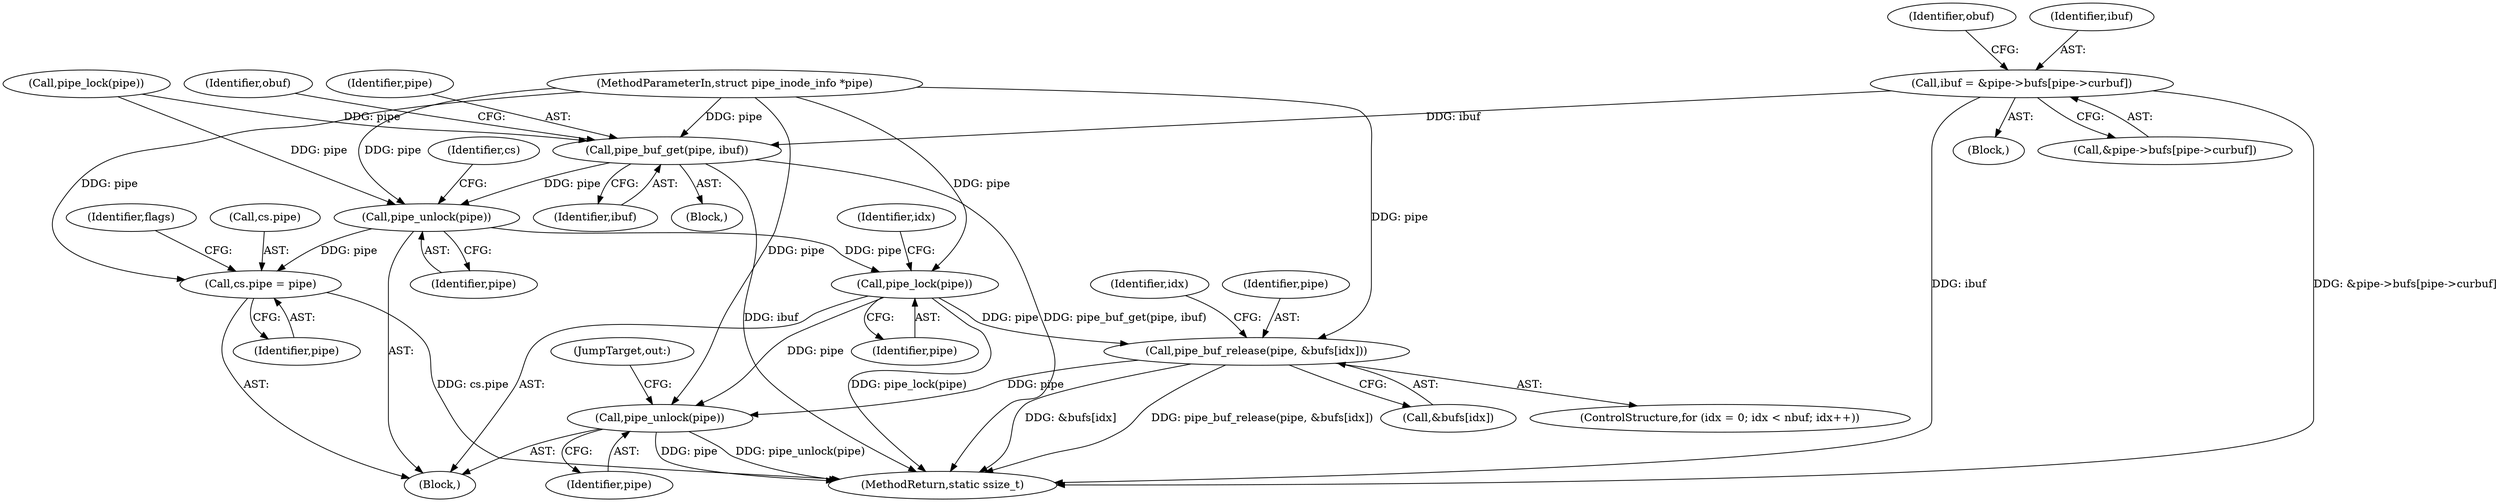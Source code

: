digraph "0_linux_6b3a707736301c2128ca85ce85fb13f60b5e350a@pointer" {
"1000215" [label="(Call,ibuf = &pipe->bufs[pipe->curbuf])"];
"1000269" [label="(Call,pipe_buf_get(pipe, ibuf))"];
"1000308" [label="(Call,pipe_unlock(pipe))"];
"1000325" [label="(Call,cs.pipe = pipe)"];
"1000346" [label="(Call,pipe_lock(pipe))"];
"1000357" [label="(Call,pipe_buf_release(pipe, &bufs[idx]))"];
"1000363" [label="(Call,pipe_unlock(pipe))"];
"1000358" [label="(Identifier,pipe)"];
"1000312" [label="(Identifier,cs)"];
"1000269" [label="(Call,pipe_buf_get(pipe, ibuf))"];
"1000364" [label="(Identifier,pipe)"];
"1000326" [label="(Call,cs.pipe)"];
"1000346" [label="(Call,pipe_lock(pipe))"];
"1000359" [label="(Call,&bufs[idx])"];
"1000124" [label="(Call,pipe_lock(pipe))"];
"1000347" [label="(Identifier,pipe)"];
"1000101" [label="(MethodParameterIn,struct pipe_inode_info *pipe)"];
"1000348" [label="(ControlStructure,for (idx = 0; idx < nbuf; idx++))"];
"1000329" [label="(Identifier,pipe)"];
"1000226" [label="(Identifier,obuf)"];
"1000270" [label="(Identifier,pipe)"];
"1000370" [label="(MethodReturn,static ssize_t)"];
"1000274" [label="(Identifier,obuf)"];
"1000309" [label="(Identifier,pipe)"];
"1000363" [label="(Call,pipe_unlock(pipe))"];
"1000217" [label="(Call,&pipe->bufs[pipe->curbuf])"];
"1000350" [label="(Identifier,idx)"];
"1000271" [label="(Identifier,ibuf)"];
"1000215" [label="(Call,ibuf = &pipe->bufs[pipe->curbuf])"];
"1000308" [label="(Call,pipe_unlock(pipe))"];
"1000325" [label="(Call,cs.pipe = pipe)"];
"1000106" [label="(Block,)"];
"1000365" [label="(JumpTarget,out:)"];
"1000201" [label="(Block,)"];
"1000268" [label="(Block,)"];
"1000332" [label="(Identifier,flags)"];
"1000357" [label="(Call,pipe_buf_release(pipe, &bufs[idx]))"];
"1000216" [label="(Identifier,ibuf)"];
"1000356" [label="(Identifier,idx)"];
"1000215" -> "1000201"  [label="AST: "];
"1000215" -> "1000217"  [label="CFG: "];
"1000216" -> "1000215"  [label="AST: "];
"1000217" -> "1000215"  [label="AST: "];
"1000226" -> "1000215"  [label="CFG: "];
"1000215" -> "1000370"  [label="DDG: ibuf"];
"1000215" -> "1000370"  [label="DDG: &pipe->bufs[pipe->curbuf]"];
"1000215" -> "1000269"  [label="DDG: ibuf"];
"1000269" -> "1000268"  [label="AST: "];
"1000269" -> "1000271"  [label="CFG: "];
"1000270" -> "1000269"  [label="AST: "];
"1000271" -> "1000269"  [label="AST: "];
"1000274" -> "1000269"  [label="CFG: "];
"1000269" -> "1000370"  [label="DDG: pipe_buf_get(pipe, ibuf)"];
"1000269" -> "1000370"  [label="DDG: ibuf"];
"1000124" -> "1000269"  [label="DDG: pipe"];
"1000101" -> "1000269"  [label="DDG: pipe"];
"1000269" -> "1000308"  [label="DDG: pipe"];
"1000308" -> "1000106"  [label="AST: "];
"1000308" -> "1000309"  [label="CFG: "];
"1000309" -> "1000308"  [label="AST: "];
"1000312" -> "1000308"  [label="CFG: "];
"1000124" -> "1000308"  [label="DDG: pipe"];
"1000101" -> "1000308"  [label="DDG: pipe"];
"1000308" -> "1000325"  [label="DDG: pipe"];
"1000308" -> "1000346"  [label="DDG: pipe"];
"1000325" -> "1000106"  [label="AST: "];
"1000325" -> "1000329"  [label="CFG: "];
"1000326" -> "1000325"  [label="AST: "];
"1000329" -> "1000325"  [label="AST: "];
"1000332" -> "1000325"  [label="CFG: "];
"1000325" -> "1000370"  [label="DDG: cs.pipe"];
"1000101" -> "1000325"  [label="DDG: pipe"];
"1000346" -> "1000106"  [label="AST: "];
"1000346" -> "1000347"  [label="CFG: "];
"1000347" -> "1000346"  [label="AST: "];
"1000350" -> "1000346"  [label="CFG: "];
"1000346" -> "1000370"  [label="DDG: pipe_lock(pipe)"];
"1000101" -> "1000346"  [label="DDG: pipe"];
"1000346" -> "1000357"  [label="DDG: pipe"];
"1000346" -> "1000363"  [label="DDG: pipe"];
"1000357" -> "1000348"  [label="AST: "];
"1000357" -> "1000359"  [label="CFG: "];
"1000358" -> "1000357"  [label="AST: "];
"1000359" -> "1000357"  [label="AST: "];
"1000356" -> "1000357"  [label="CFG: "];
"1000357" -> "1000370"  [label="DDG: pipe_buf_release(pipe, &bufs[idx])"];
"1000357" -> "1000370"  [label="DDG: &bufs[idx]"];
"1000101" -> "1000357"  [label="DDG: pipe"];
"1000357" -> "1000363"  [label="DDG: pipe"];
"1000363" -> "1000106"  [label="AST: "];
"1000363" -> "1000364"  [label="CFG: "];
"1000364" -> "1000363"  [label="AST: "];
"1000365" -> "1000363"  [label="CFG: "];
"1000363" -> "1000370"  [label="DDG: pipe"];
"1000363" -> "1000370"  [label="DDG: pipe_unlock(pipe)"];
"1000101" -> "1000363"  [label="DDG: pipe"];
}
